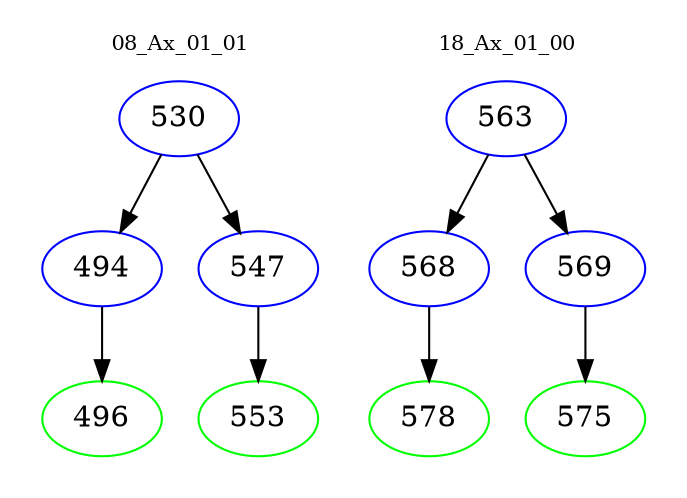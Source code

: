 digraph{
subgraph cluster_0 {
color = white
label = "08_Ax_01_01";
fontsize=10;
T0_530 [label="530", color="blue"]
T0_530 -> T0_494 [color="black"]
T0_494 [label="494", color="blue"]
T0_494 -> T0_496 [color="black"]
T0_496 [label="496", color="green"]
T0_530 -> T0_547 [color="black"]
T0_547 [label="547", color="blue"]
T0_547 -> T0_553 [color="black"]
T0_553 [label="553", color="green"]
}
subgraph cluster_1 {
color = white
label = "18_Ax_01_00";
fontsize=10;
T1_563 [label="563", color="blue"]
T1_563 -> T1_568 [color="black"]
T1_568 [label="568", color="blue"]
T1_568 -> T1_578 [color="black"]
T1_578 [label="578", color="green"]
T1_563 -> T1_569 [color="black"]
T1_569 [label="569", color="blue"]
T1_569 -> T1_575 [color="black"]
T1_575 [label="575", color="green"]
}
}
